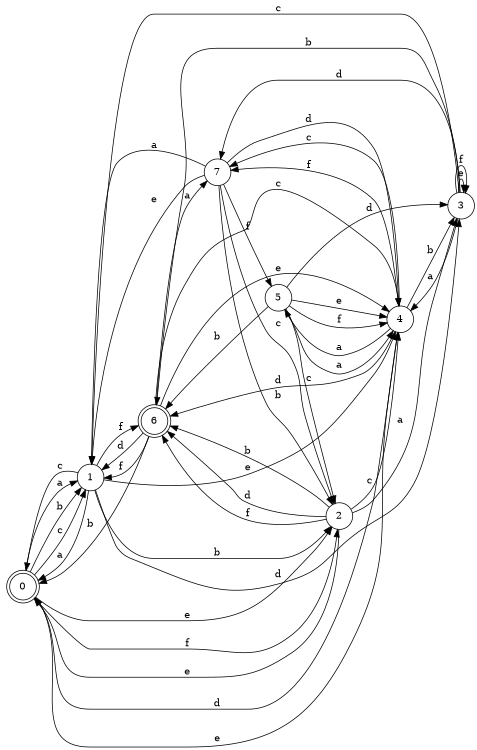 digraph n7_9 {
__start0 [label="" shape="none"];

rankdir=LR;
size="8,5";

s0 [style="rounded,filled", color="black", fillcolor="white" shape="doublecircle", label="0"];
s1 [style="filled", color="black", fillcolor="white" shape="circle", label="1"];
s2 [style="filled", color="black", fillcolor="white" shape="circle", label="2"];
s3 [style="filled", color="black", fillcolor="white" shape="circle", label="3"];
s4 [style="filled", color="black", fillcolor="white" shape="circle", label="4"];
s5 [style="filled", color="black", fillcolor="white" shape="circle", label="5"];
s6 [style="rounded,filled", color="black", fillcolor="white" shape="doublecircle", label="6"];
s7 [style="filled", color="black", fillcolor="white" shape="circle", label="7"];
s0 -> s1 [label="a"];
s0 -> s1 [label="b"];
s0 -> s1 [label="c"];
s0 -> s4 [label="d"];
s0 -> s2 [label="e"];
s0 -> s2 [label="f"];
s1 -> s0 [label="a"];
s1 -> s2 [label="b"];
s1 -> s0 [label="c"];
s1 -> s3 [label="d"];
s1 -> s4 [label="e"];
s1 -> s6 [label="f"];
s2 -> s3 [label="a"];
s2 -> s6 [label="b"];
s2 -> s4 [label="c"];
s2 -> s6 [label="d"];
s2 -> s0 [label="e"];
s2 -> s6 [label="f"];
s3 -> s4 [label="a"];
s3 -> s6 [label="b"];
s3 -> s1 [label="c"];
s3 -> s7 [label="d"];
s3 -> s3 [label="e"];
s3 -> s3 [label="f"];
s4 -> s5 [label="a"];
s4 -> s3 [label="b"];
s4 -> s7 [label="c"];
s4 -> s6 [label="d"];
s4 -> s0 [label="e"];
s4 -> s7 [label="f"];
s5 -> s4 [label="a"];
s5 -> s6 [label="b"];
s5 -> s2 [label="c"];
s5 -> s3 [label="d"];
s5 -> s4 [label="e"];
s5 -> s4 [label="f"];
s6 -> s7 [label="a"];
s6 -> s0 [label="b"];
s6 -> s4 [label="c"];
s6 -> s1 [label="d"];
s6 -> s4 [label="e"];
s6 -> s1 [label="f"];
s7 -> s1 [label="a"];
s7 -> s2 [label="b"];
s7 -> s2 [label="c"];
s7 -> s4 [label="d"];
s7 -> s1 [label="e"];
s7 -> s5 [label="f"];

}
